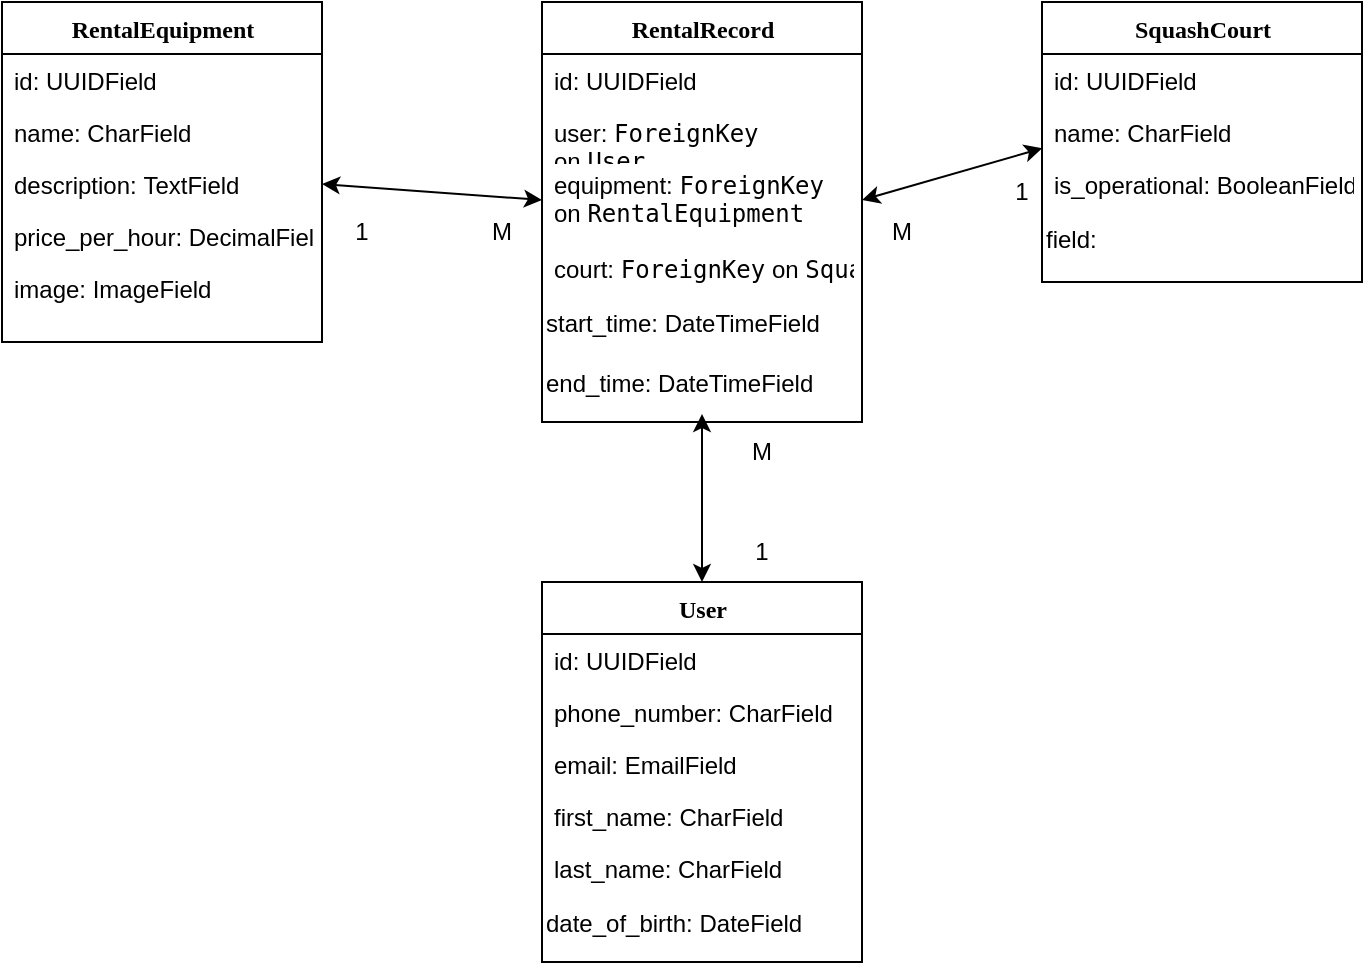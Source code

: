 <mxfile version="24.7.17">
  <diagram name="Page-1" id="9f46799a-70d6-7492-0946-bef42562c5a5">
    <mxGraphModel dx="886" dy="635" grid="1" gridSize="10" guides="1" tooltips="1" connect="1" arrows="1" fold="1" page="1" pageScale="1" pageWidth="1100" pageHeight="850" background="none" math="0" shadow="0">
      <root>
        <mxCell id="0" />
        <mxCell id="1" parent="0" />
        <mxCell id="78961159f06e98e8-43" value="RentalEquipment" style="swimlane;html=1;fontStyle=1;align=center;verticalAlign=top;childLayout=stackLayout;horizontal=1;startSize=26;horizontalStack=0;resizeParent=1;resizeLast=0;collapsible=1;marginBottom=0;swimlaneFillColor=#ffffff;rounded=0;shadow=0;comic=0;labelBackgroundColor=none;strokeWidth=1;fillColor=none;fontFamily=Verdana;fontSize=12" parent="1" vertex="1">
          <mxGeometry x="60" y="50" width="160" height="170" as="geometry" />
        </mxCell>
        <mxCell id="78961159f06e98e8-44" value="id:&amp;nbsp;UUIDField" style="text;html=1;strokeColor=none;fillColor=none;align=left;verticalAlign=top;spacingLeft=4;spacingRight=4;whiteSpace=wrap;overflow=hidden;rotatable=0;points=[[0,0.5],[1,0.5]];portConstraint=eastwest;" parent="78961159f06e98e8-43" vertex="1">
          <mxGeometry y="26" width="160" height="26" as="geometry" />
        </mxCell>
        <mxCell id="78961159f06e98e8-45" value="name:&amp;nbsp;CharField" style="text;html=1;strokeColor=none;fillColor=none;align=left;verticalAlign=top;spacingLeft=4;spacingRight=4;whiteSpace=wrap;overflow=hidden;rotatable=0;points=[[0,0.5],[1,0.5]];portConstraint=eastwest;" parent="78961159f06e98e8-43" vertex="1">
          <mxGeometry y="52" width="160" height="26" as="geometry" />
        </mxCell>
        <mxCell id="78961159f06e98e8-49" value="description:&amp;nbsp;TextField" style="text;html=1;strokeColor=none;fillColor=none;align=left;verticalAlign=top;spacingLeft=4;spacingRight=4;whiteSpace=wrap;overflow=hidden;rotatable=0;points=[[0,0.5],[1,0.5]];portConstraint=eastwest;" parent="78961159f06e98e8-43" vertex="1">
          <mxGeometry y="78" width="160" height="26" as="geometry" />
        </mxCell>
        <mxCell id="78961159f06e98e8-50" value="price_per_hour:&amp;nbsp;DecimalField" style="text;html=1;strokeColor=none;fillColor=none;align=left;verticalAlign=top;spacingLeft=4;spacingRight=4;whiteSpace=wrap;overflow=hidden;rotatable=0;points=[[0,0.5],[1,0.5]];portConstraint=eastwest;" parent="78961159f06e98e8-43" vertex="1">
          <mxGeometry y="104" width="160" height="26" as="geometry" />
        </mxCell>
        <mxCell id="78961159f06e98e8-52" value="image:&amp;nbsp;ImageField" style="text;html=1;strokeColor=none;fillColor=none;align=left;verticalAlign=top;spacingLeft=4;spacingRight=4;whiteSpace=wrap;overflow=hidden;rotatable=0;points=[[0,0.5],[1,0.5]];portConstraint=eastwest;" parent="78961159f06e98e8-43" vertex="1">
          <mxGeometry y="130" width="160" height="26" as="geometry" />
        </mxCell>
        <mxCell id="wrIWLixG3mdUeX12xAQY-2" value="RentalRecord" style="swimlane;html=1;fontStyle=1;align=center;verticalAlign=top;childLayout=stackLayout;horizontal=1;startSize=26;horizontalStack=0;resizeParent=1;resizeLast=0;collapsible=1;marginBottom=0;swimlaneFillColor=#ffffff;rounded=0;shadow=0;comic=0;labelBackgroundColor=none;strokeWidth=1;fillColor=none;fontFamily=Verdana;fontSize=12" vertex="1" parent="1">
          <mxGeometry x="330" y="50" width="160" height="210" as="geometry" />
        </mxCell>
        <mxCell id="wrIWLixG3mdUeX12xAQY-3" value="id:&amp;nbsp;UUIDField" style="text;html=1;strokeColor=none;fillColor=none;align=left;verticalAlign=top;spacingLeft=4;spacingRight=4;whiteSpace=wrap;overflow=hidden;rotatable=0;points=[[0,0.5],[1,0.5]];portConstraint=eastwest;" vertex="1" parent="wrIWLixG3mdUeX12xAQY-2">
          <mxGeometry y="26" width="160" height="26" as="geometry" />
        </mxCell>
        <mxCell id="wrIWLixG3mdUeX12xAQY-4" value="user:&amp;nbsp;&lt;code&gt;ForeignKey&lt;/code&gt; on&amp;nbsp;&lt;code&gt;User&lt;/code&gt;" style="text;html=1;strokeColor=none;fillColor=none;align=left;verticalAlign=top;spacingLeft=4;spacingRight=4;whiteSpace=wrap;overflow=hidden;rotatable=0;points=[[0,0.5],[1,0.5]];portConstraint=eastwest;" vertex="1" parent="wrIWLixG3mdUeX12xAQY-2">
          <mxGeometry y="52" width="160" height="26" as="geometry" />
        </mxCell>
        <mxCell id="wrIWLixG3mdUeX12xAQY-5" value="equipment:&amp;nbsp;&lt;code&gt;ForeignKey&lt;/code&gt; on&amp;nbsp;&lt;code&gt;RentalEquipment&lt;/code&gt;" style="text;html=1;strokeColor=none;fillColor=none;align=left;verticalAlign=top;spacingLeft=4;spacingRight=4;whiteSpace=wrap;overflow=hidden;rotatable=0;points=[[0,0.5],[1,0.5]];portConstraint=eastwest;" vertex="1" parent="wrIWLixG3mdUeX12xAQY-2">
          <mxGeometry y="78" width="160" height="42" as="geometry" />
        </mxCell>
        <mxCell id="wrIWLixG3mdUeX12xAQY-6" value="court:&amp;nbsp;&lt;code&gt;ForeignKey&lt;/code&gt;&amp;nbsp;on&amp;nbsp;&lt;code&gt;SquashCourt&lt;/code&gt;" style="text;html=1;strokeColor=none;fillColor=none;align=left;verticalAlign=top;spacingLeft=4;spacingRight=4;whiteSpace=wrap;overflow=hidden;rotatable=0;points=[[0,0.5],[1,0.5]];portConstraint=eastwest;" vertex="1" parent="wrIWLixG3mdUeX12xAQY-2">
          <mxGeometry y="120" width="160" height="26" as="geometry" />
        </mxCell>
        <mxCell id="wrIWLixG3mdUeX12xAQY-26" value="start_time:&amp;nbsp;DateTimeField" style="text;html=1;align=left;verticalAlign=middle;whiteSpace=wrap;rounded=0;" vertex="1" parent="wrIWLixG3mdUeX12xAQY-2">
          <mxGeometry y="146" width="160" height="30" as="geometry" />
        </mxCell>
        <mxCell id="wrIWLixG3mdUeX12xAQY-44" style="edgeStyle=orthogonalEdgeStyle;rounded=0;orthogonalLoop=1;jettySize=auto;html=1;exitX=1;exitY=0.25;exitDx=0;exitDy=0;" edge="1" parent="wrIWLixG3mdUeX12xAQY-2" source="wrIWLixG3mdUeX12xAQY-27">
          <mxGeometry relative="1" as="geometry">
            <mxPoint x="159.789" y="183.421" as="targetPoint" />
          </mxGeometry>
        </mxCell>
        <mxCell id="wrIWLixG3mdUeX12xAQY-27" value="end_time:&amp;nbsp;DateTimeField" style="text;html=1;align=left;verticalAlign=middle;whiteSpace=wrap;rounded=0;" vertex="1" parent="wrIWLixG3mdUeX12xAQY-2">
          <mxGeometry y="176" width="160" height="30" as="geometry" />
        </mxCell>
        <mxCell id="wrIWLixG3mdUeX12xAQY-18" value="SquashCourt" style="swimlane;html=1;fontStyle=1;align=center;verticalAlign=top;childLayout=stackLayout;horizontal=1;startSize=26;horizontalStack=0;resizeParent=1;resizeLast=0;collapsible=1;marginBottom=0;swimlaneFillColor=#ffffff;rounded=0;shadow=0;comic=0;labelBackgroundColor=none;strokeWidth=1;fillColor=none;fontFamily=Verdana;fontSize=12" vertex="1" parent="1">
          <mxGeometry x="580" y="50" width="160" height="140" as="geometry" />
        </mxCell>
        <mxCell id="wrIWLixG3mdUeX12xAQY-19" value="id:&amp;nbsp;UUIDField" style="text;html=1;strokeColor=none;fillColor=none;align=left;verticalAlign=top;spacingLeft=4;spacingRight=4;whiteSpace=wrap;overflow=hidden;rotatable=0;points=[[0,0.5],[1,0.5]];portConstraint=eastwest;" vertex="1" parent="wrIWLixG3mdUeX12xAQY-18">
          <mxGeometry y="26" width="160" height="26" as="geometry" />
        </mxCell>
        <mxCell id="wrIWLixG3mdUeX12xAQY-20" value="name:&amp;nbsp;CharField" style="text;html=1;strokeColor=none;fillColor=none;align=left;verticalAlign=top;spacingLeft=4;spacingRight=4;whiteSpace=wrap;overflow=hidden;rotatable=0;points=[[0,0.5],[1,0.5]];portConstraint=eastwest;" vertex="1" parent="wrIWLixG3mdUeX12xAQY-18">
          <mxGeometry y="52" width="160" height="26" as="geometry" />
        </mxCell>
        <mxCell id="wrIWLixG3mdUeX12xAQY-21" value="is_operational:&amp;nbsp;BooleanField" style="text;html=1;strokeColor=none;fillColor=none;align=left;verticalAlign=top;spacingLeft=4;spacingRight=4;whiteSpace=wrap;overflow=hidden;rotatable=0;points=[[0,0.5],[1,0.5]];portConstraint=eastwest;" vertex="1" parent="wrIWLixG3mdUeX12xAQY-18">
          <mxGeometry y="78" width="160" height="26" as="geometry" />
        </mxCell>
        <mxCell id="wrIWLixG3mdUeX12xAQY-35" value="field:" style="text;html=1;align=left;verticalAlign=middle;whiteSpace=wrap;rounded=0;" vertex="1" parent="wrIWLixG3mdUeX12xAQY-18">
          <mxGeometry y="104" width="160" height="30" as="geometry" />
        </mxCell>
        <mxCell id="wrIWLixG3mdUeX12xAQY-28" value="User" style="swimlane;html=1;fontStyle=1;align=center;verticalAlign=top;childLayout=stackLayout;horizontal=1;startSize=26;horizontalStack=0;resizeParent=1;resizeLast=0;collapsible=1;marginBottom=0;swimlaneFillColor=#ffffff;rounded=0;shadow=0;comic=0;labelBackgroundColor=none;strokeWidth=1;fillColor=none;fontFamily=Verdana;fontSize=12" vertex="1" parent="1">
          <mxGeometry x="330" y="340" width="160" height="190" as="geometry" />
        </mxCell>
        <mxCell id="wrIWLixG3mdUeX12xAQY-29" value="id:&amp;nbsp;UUIDField" style="text;html=1;strokeColor=none;fillColor=none;align=left;verticalAlign=top;spacingLeft=4;spacingRight=4;whiteSpace=wrap;overflow=hidden;rotatable=0;points=[[0,0.5],[1,0.5]];portConstraint=eastwest;" vertex="1" parent="wrIWLixG3mdUeX12xAQY-28">
          <mxGeometry y="26" width="160" height="26" as="geometry" />
        </mxCell>
        <mxCell id="wrIWLixG3mdUeX12xAQY-30" value="phone_number: CharField" style="text;html=1;strokeColor=none;fillColor=none;align=left;verticalAlign=top;spacingLeft=4;spacingRight=4;whiteSpace=wrap;overflow=hidden;rotatable=0;points=[[0,0.5],[1,0.5]];portConstraint=eastwest;" vertex="1" parent="wrIWLixG3mdUeX12xAQY-28">
          <mxGeometry y="52" width="160" height="26" as="geometry" />
        </mxCell>
        <mxCell id="wrIWLixG3mdUeX12xAQY-31" value="email: EmailField" style="text;html=1;strokeColor=none;fillColor=none;align=left;verticalAlign=top;spacingLeft=4;spacingRight=4;whiteSpace=wrap;overflow=hidden;rotatable=0;points=[[0,0.5],[1,0.5]];portConstraint=eastwest;" vertex="1" parent="wrIWLixG3mdUeX12xAQY-28">
          <mxGeometry y="78" width="160" height="26" as="geometry" />
        </mxCell>
        <mxCell id="wrIWLixG3mdUeX12xAQY-32" value="first_name: CharField&amp;nbsp;" style="text;html=1;strokeColor=none;fillColor=none;align=left;verticalAlign=top;spacingLeft=4;spacingRight=4;whiteSpace=wrap;overflow=hidden;rotatable=0;points=[[0,0.5],[1,0.5]];portConstraint=eastwest;" vertex="1" parent="wrIWLixG3mdUeX12xAQY-28">
          <mxGeometry y="104" width="160" height="26" as="geometry" />
        </mxCell>
        <mxCell id="wrIWLixG3mdUeX12xAQY-33" value="last_name: CharField" style="text;html=1;strokeColor=none;fillColor=none;align=left;verticalAlign=top;spacingLeft=4;spacingRight=4;whiteSpace=wrap;overflow=hidden;rotatable=0;points=[[0,0.5],[1,0.5]];portConstraint=eastwest;" vertex="1" parent="wrIWLixG3mdUeX12xAQY-28">
          <mxGeometry y="130" width="160" height="26" as="geometry" />
        </mxCell>
        <mxCell id="wrIWLixG3mdUeX12xAQY-34" value="date_of_birth: DateField" style="text;html=1;align=left;verticalAlign=middle;whiteSpace=wrap;rounded=0;" vertex="1" parent="wrIWLixG3mdUeX12xAQY-28">
          <mxGeometry y="156" width="160" height="30" as="geometry" />
        </mxCell>
        <mxCell id="wrIWLixG3mdUeX12xAQY-36" value="" style="endArrow=classic;startArrow=classic;html=1;rounded=0;exitX=0.5;exitY=0;exitDx=0;exitDy=0;entryX=0.5;entryY=1;entryDx=0;entryDy=0;" edge="1" parent="1" source="wrIWLixG3mdUeX12xAQY-28" target="wrIWLixG3mdUeX12xAQY-27">
          <mxGeometry width="50" height="50" relative="1" as="geometry">
            <mxPoint x="420" y="340" as="sourcePoint" />
            <mxPoint x="470" y="290" as="targetPoint" />
          </mxGeometry>
        </mxCell>
        <mxCell id="wrIWLixG3mdUeX12xAQY-37" value="1" style="text;html=1;align=center;verticalAlign=middle;whiteSpace=wrap;rounded=0;" vertex="1" parent="1">
          <mxGeometry x="410" y="310" width="60" height="30" as="geometry" />
        </mxCell>
        <mxCell id="wrIWLixG3mdUeX12xAQY-38" value="M" style="text;html=1;align=center;verticalAlign=middle;whiteSpace=wrap;rounded=0;" vertex="1" parent="1">
          <mxGeometry x="410" y="260" width="60" height="30" as="geometry" />
        </mxCell>
        <mxCell id="wrIWLixG3mdUeX12xAQY-39" value="" style="endArrow=classic;startArrow=classic;html=1;rounded=0;exitX=1;exitY=0.5;exitDx=0;exitDy=0;entryX=0;entryY=0.5;entryDx=0;entryDy=0;" edge="1" parent="1" source="78961159f06e98e8-49" target="wrIWLixG3mdUeX12xAQY-5">
          <mxGeometry width="50" height="50" relative="1" as="geometry">
            <mxPoint x="320" y="250" as="sourcePoint" />
            <mxPoint x="370" y="200" as="targetPoint" />
          </mxGeometry>
        </mxCell>
        <mxCell id="wrIWLixG3mdUeX12xAQY-40" value="1" style="text;html=1;align=center;verticalAlign=middle;whiteSpace=wrap;rounded=0;" vertex="1" parent="1">
          <mxGeometry x="210" y="150" width="60" height="30" as="geometry" />
        </mxCell>
        <mxCell id="wrIWLixG3mdUeX12xAQY-41" value="M" style="text;html=1;align=center;verticalAlign=middle;whiteSpace=wrap;rounded=0;" vertex="1" parent="1">
          <mxGeometry x="280" y="150" width="60" height="30" as="geometry" />
        </mxCell>
        <mxCell id="wrIWLixG3mdUeX12xAQY-43" value="" style="endArrow=classic;startArrow=classic;html=1;rounded=0;entryX=0.001;entryY=0.812;entryDx=0;entryDy=0;entryPerimeter=0;exitX=1;exitY=0.5;exitDx=0;exitDy=0;" edge="1" parent="1" source="wrIWLixG3mdUeX12xAQY-5" target="wrIWLixG3mdUeX12xAQY-20">
          <mxGeometry width="50" height="50" relative="1" as="geometry">
            <mxPoint x="490" y="240" as="sourcePoint" />
            <mxPoint x="540" y="190" as="targetPoint" />
          </mxGeometry>
        </mxCell>
        <mxCell id="wrIWLixG3mdUeX12xAQY-46" value="1" style="text;html=1;align=center;verticalAlign=middle;whiteSpace=wrap;rounded=0;" vertex="1" parent="1">
          <mxGeometry x="540" y="130" width="60" height="30" as="geometry" />
        </mxCell>
        <mxCell id="wrIWLixG3mdUeX12xAQY-47" value="M" style="text;html=1;align=center;verticalAlign=middle;whiteSpace=wrap;rounded=0;" vertex="1" parent="1">
          <mxGeometry x="480" y="150" width="60" height="30" as="geometry" />
        </mxCell>
      </root>
    </mxGraphModel>
  </diagram>
</mxfile>
